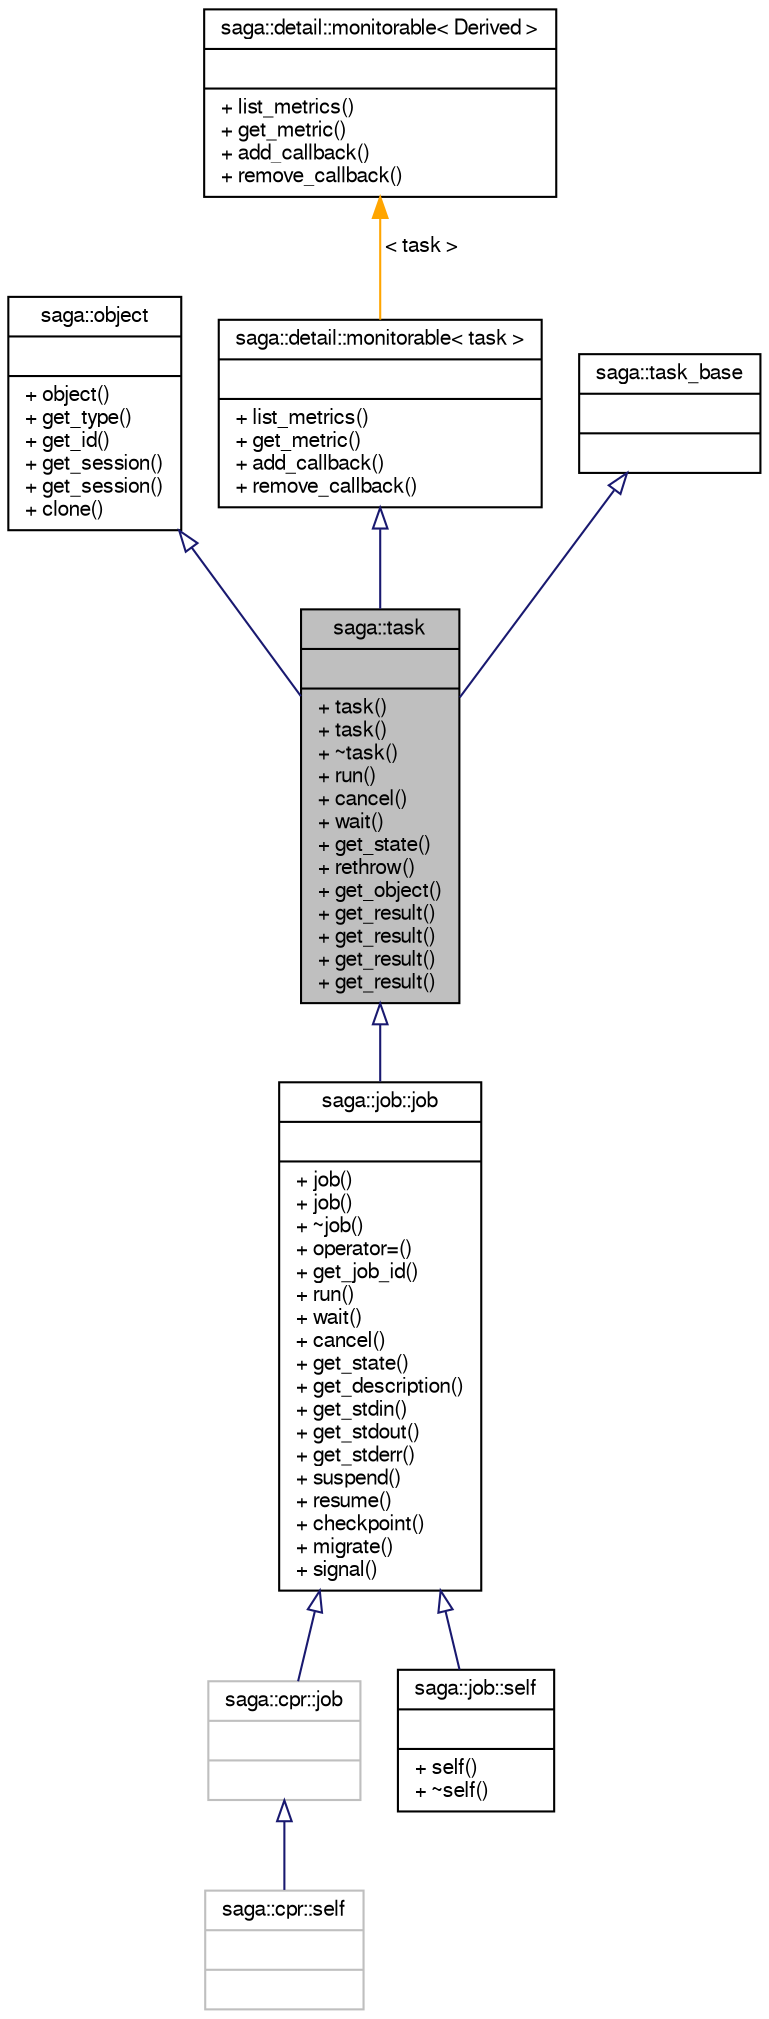 digraph G
{
  bgcolor="transparent";
  edge [fontname="FreeSans",fontsize="10",labelfontname="FreeSans",labelfontsize="10"];
  node [fontname="FreeSans",fontsize="10",shape=record];
  Node1 [label="{saga::task\n||+ task()\l+ task()\l+ ~task()\l+ run()\l+ cancel()\l+ wait()\l+ get_state()\l+ rethrow()\l+ get_object()\l+ get_result()\l+ get_result()\l+ get_result()\l+ get_result()\l}",height=0.2,width=0.4,color="black", fillcolor="grey75", style="filled" fontcolor="black"];
  Node2 -> Node1 [dir="back",color="midnightblue",fontsize="10",style="solid",arrowtail="onormal",fontname="FreeSans"];
  Node2 [label="{saga::object\n||+ object()\l+ get_type()\l+ get_id()\l+ get_session()\l+ get_session()\l+ clone()\l}",height=0.2,width=0.4,color="black",URL="$classsaga_1_1object.html",tooltip="Brief description starts here."];
  Node3 -> Node1 [dir="back",color="midnightblue",fontsize="10",style="solid",arrowtail="onormal",fontname="FreeSans"];
  Node3 [label="{saga::detail::monitorable\< task \>\n||+ list_metrics()\l+ get_metric()\l+ add_callback()\l+ remove_callback()\l}",height=0.2,width=0.4,color="black",URL="$structsaga_1_1detail_1_1monitorable.html"];
  Node4 -> Node3 [dir="back",color="orange",fontsize="10",style="solid",label=" \< task \>" ,fontname="FreeSans"];
  Node4 [label="{saga::detail::monitorable\< Derived \>\n||+ list_metrics()\l+ get_metric()\l+ add_callback()\l+ remove_callback()\l}",height=0.2,width=0.4,color="black",URL="$structsaga_1_1detail_1_1monitorable.html",tooltip="The SAGA monitorable interface."];
  Node5 -> Node1 [dir="back",color="midnightblue",fontsize="10",style="solid",arrowtail="onormal",fontname="FreeSans"];
  Node5 [label="{saga::task_base\n||}",height=0.2,width=0.4,color="black",URL="$structsaga_1_1task__base.html",tooltip="Brief description starts here."];
  Node1 -> Node6 [dir="back",color="midnightblue",fontsize="10",style="solid",arrowtail="onormal",fontname="FreeSans"];
  Node6 [label="{saga::job::job\n||+ job()\l+ job()\l+ ~job()\l+ operator=()\l+ get_job_id()\l+ run()\l+ wait()\l+ cancel()\l+ get_state()\l+ get_description()\l+ get_stdin()\l+ get_stdout()\l+ get_stderr()\l+ suspend()\l+ resume()\l+ checkpoint()\l+ migrate()\l+ signal()\l}",height=0.2,width=0.4,color="black",URL="$classsaga_1_1job_1_1job.html",tooltip="The job provides the manageability interface to a job instance submitted to a resource manager..."];
  Node6 -> Node7 [dir="back",color="midnightblue",fontsize="10",style="solid",arrowtail="onormal",fontname="FreeSans"];
  Node7 [label="{saga::cpr::job\n||}",height=0.2,width=0.4,color="grey75",tooltip="The job is a saga::job with additional checkpoint and recovery related methods."];
  Node7 -> Node8 [dir="back",color="midnightblue",fontsize="10",style="solid",arrowtail="onormal",fontname="FreeSans"];
  Node8 [label="{saga::cpr::self\n||}",height=0.2,width=0.4,color="grey75",tooltip="The job_self class is a job which represents the current application."];
  Node6 -> Node9 [dir="back",color="midnightblue",fontsize="10",style="solid",arrowtail="onormal",fontname="FreeSans"];
  Node9 [label="{saga::job::self\n||+ self()\l+ ~self()\l}",height=0.2,width=0.4,color="black",URL="$classsaga_1_1job_1_1self.html",tooltip="The job_self class is a job which represents the current application."];
}
